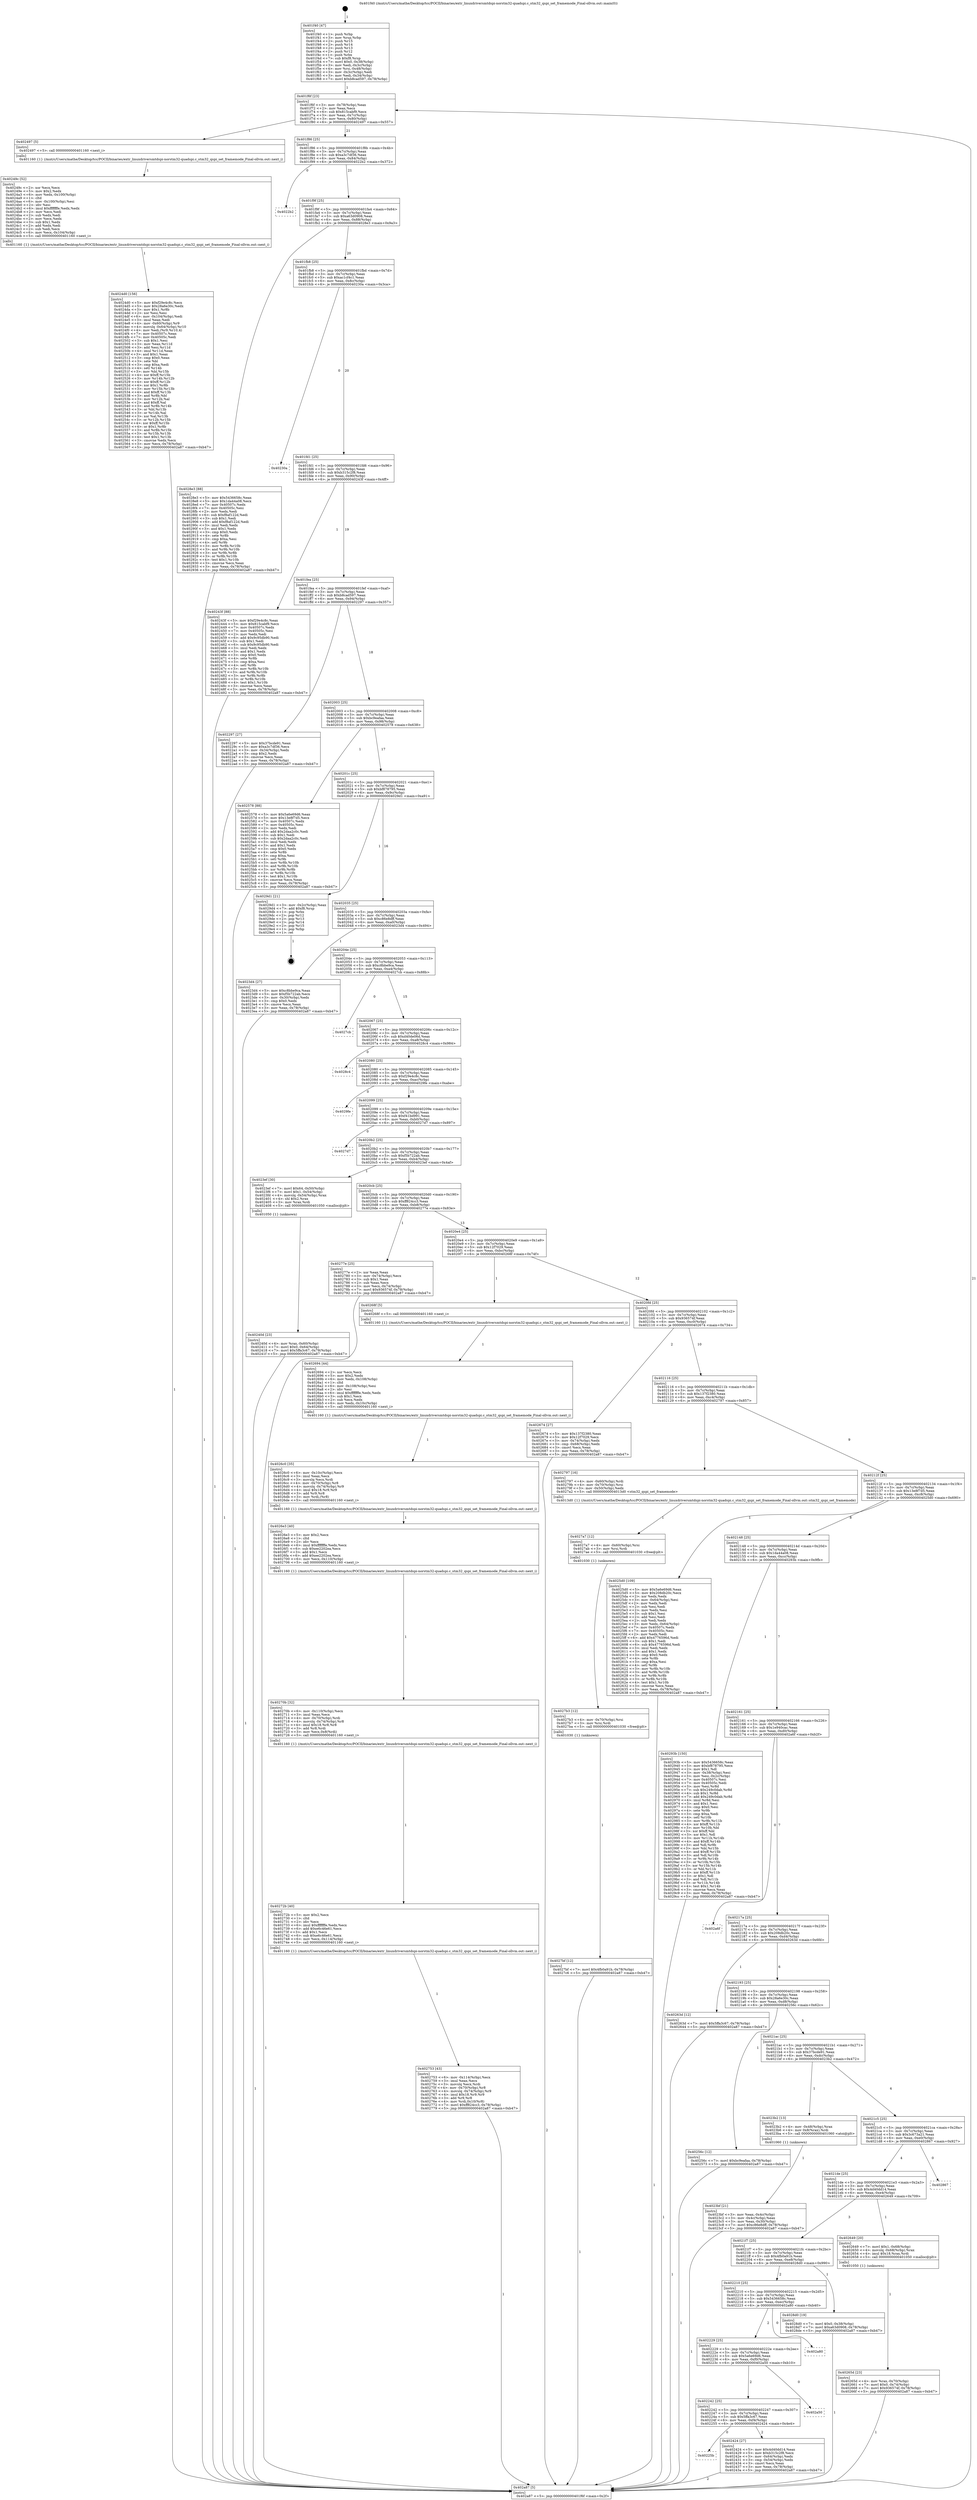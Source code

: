 digraph "0x401f40" {
  label = "0x401f40 (/mnt/c/Users/mathe/Desktop/tcc/POCII/binaries/extr_linuxdriversmtdspi-norstm32-quadspi.c_stm32_qspi_set_framemode_Final-ollvm.out::main(0))"
  labelloc = "t"
  node[shape=record]

  Entry [label="",width=0.3,height=0.3,shape=circle,fillcolor=black,style=filled]
  "0x401f6f" [label="{
     0x401f6f [23]\l
     | [instrs]\l
     &nbsp;&nbsp;0x401f6f \<+3\>: mov -0x78(%rbp),%eax\l
     &nbsp;&nbsp;0x401f72 \<+2\>: mov %eax,%ecx\l
     &nbsp;&nbsp;0x401f74 \<+6\>: sub $0x815cabf9,%ecx\l
     &nbsp;&nbsp;0x401f7a \<+3\>: mov %eax,-0x7c(%rbp)\l
     &nbsp;&nbsp;0x401f7d \<+3\>: mov %ecx,-0x80(%rbp)\l
     &nbsp;&nbsp;0x401f80 \<+6\>: je 0000000000402497 \<main+0x557\>\l
  }"]
  "0x402497" [label="{
     0x402497 [5]\l
     | [instrs]\l
     &nbsp;&nbsp;0x402497 \<+5\>: call 0000000000401160 \<next_i\>\l
     | [calls]\l
     &nbsp;&nbsp;0x401160 \{1\} (/mnt/c/Users/mathe/Desktop/tcc/POCII/binaries/extr_linuxdriversmtdspi-norstm32-quadspi.c_stm32_qspi_set_framemode_Final-ollvm.out::next_i)\l
  }"]
  "0x401f86" [label="{
     0x401f86 [25]\l
     | [instrs]\l
     &nbsp;&nbsp;0x401f86 \<+5\>: jmp 0000000000401f8b \<main+0x4b\>\l
     &nbsp;&nbsp;0x401f8b \<+3\>: mov -0x7c(%rbp),%eax\l
     &nbsp;&nbsp;0x401f8e \<+5\>: sub $0xa3c7df36,%eax\l
     &nbsp;&nbsp;0x401f93 \<+6\>: mov %eax,-0x84(%rbp)\l
     &nbsp;&nbsp;0x401f99 \<+6\>: je 00000000004022b2 \<main+0x372\>\l
  }"]
  Exit [label="",width=0.3,height=0.3,shape=circle,fillcolor=black,style=filled,peripheries=2]
  "0x4022b2" [label="{
     0x4022b2\l
  }", style=dashed]
  "0x401f9f" [label="{
     0x401f9f [25]\l
     | [instrs]\l
     &nbsp;&nbsp;0x401f9f \<+5\>: jmp 0000000000401fa4 \<main+0x64\>\l
     &nbsp;&nbsp;0x401fa4 \<+3\>: mov -0x7c(%rbp),%eax\l
     &nbsp;&nbsp;0x401fa7 \<+5\>: sub $0xa63d0908,%eax\l
     &nbsp;&nbsp;0x401fac \<+6\>: mov %eax,-0x88(%rbp)\l
     &nbsp;&nbsp;0x401fb2 \<+6\>: je 00000000004028e3 \<main+0x9a3\>\l
  }"]
  "0x4027bf" [label="{
     0x4027bf [12]\l
     | [instrs]\l
     &nbsp;&nbsp;0x4027bf \<+7\>: movl $0x4fb0a91b,-0x78(%rbp)\l
     &nbsp;&nbsp;0x4027c6 \<+5\>: jmp 0000000000402a87 \<main+0xb47\>\l
  }"]
  "0x4028e3" [label="{
     0x4028e3 [88]\l
     | [instrs]\l
     &nbsp;&nbsp;0x4028e3 \<+5\>: mov $0x5436658c,%eax\l
     &nbsp;&nbsp;0x4028e8 \<+5\>: mov $0x1da44a08,%ecx\l
     &nbsp;&nbsp;0x4028ed \<+7\>: mov 0x40507c,%edx\l
     &nbsp;&nbsp;0x4028f4 \<+7\>: mov 0x40505c,%esi\l
     &nbsp;&nbsp;0x4028fb \<+2\>: mov %edx,%edi\l
     &nbsp;&nbsp;0x4028fd \<+6\>: sub $0xf8af122d,%edi\l
     &nbsp;&nbsp;0x402903 \<+3\>: sub $0x1,%edi\l
     &nbsp;&nbsp;0x402906 \<+6\>: add $0xf8af122d,%edi\l
     &nbsp;&nbsp;0x40290c \<+3\>: imul %edi,%edx\l
     &nbsp;&nbsp;0x40290f \<+3\>: and $0x1,%edx\l
     &nbsp;&nbsp;0x402912 \<+3\>: cmp $0x0,%edx\l
     &nbsp;&nbsp;0x402915 \<+4\>: sete %r8b\l
     &nbsp;&nbsp;0x402919 \<+3\>: cmp $0xa,%esi\l
     &nbsp;&nbsp;0x40291c \<+4\>: setl %r9b\l
     &nbsp;&nbsp;0x402920 \<+3\>: mov %r8b,%r10b\l
     &nbsp;&nbsp;0x402923 \<+3\>: and %r9b,%r10b\l
     &nbsp;&nbsp;0x402926 \<+3\>: xor %r9b,%r8b\l
     &nbsp;&nbsp;0x402929 \<+3\>: or %r8b,%r10b\l
     &nbsp;&nbsp;0x40292c \<+4\>: test $0x1,%r10b\l
     &nbsp;&nbsp;0x402930 \<+3\>: cmovne %ecx,%eax\l
     &nbsp;&nbsp;0x402933 \<+3\>: mov %eax,-0x78(%rbp)\l
     &nbsp;&nbsp;0x402936 \<+5\>: jmp 0000000000402a87 \<main+0xb47\>\l
  }"]
  "0x401fb8" [label="{
     0x401fb8 [25]\l
     | [instrs]\l
     &nbsp;&nbsp;0x401fb8 \<+5\>: jmp 0000000000401fbd \<main+0x7d\>\l
     &nbsp;&nbsp;0x401fbd \<+3\>: mov -0x7c(%rbp),%eax\l
     &nbsp;&nbsp;0x401fc0 \<+5\>: sub $0xac1cf4c1,%eax\l
     &nbsp;&nbsp;0x401fc5 \<+6\>: mov %eax,-0x8c(%rbp)\l
     &nbsp;&nbsp;0x401fcb \<+6\>: je 000000000040230a \<main+0x3ca\>\l
  }"]
  "0x4027b3" [label="{
     0x4027b3 [12]\l
     | [instrs]\l
     &nbsp;&nbsp;0x4027b3 \<+4\>: mov -0x70(%rbp),%rsi\l
     &nbsp;&nbsp;0x4027b7 \<+3\>: mov %rsi,%rdi\l
     &nbsp;&nbsp;0x4027ba \<+5\>: call 0000000000401030 \<free@plt\>\l
     | [calls]\l
     &nbsp;&nbsp;0x401030 \{1\} (unknown)\l
  }"]
  "0x40230a" [label="{
     0x40230a\l
  }", style=dashed]
  "0x401fd1" [label="{
     0x401fd1 [25]\l
     | [instrs]\l
     &nbsp;&nbsp;0x401fd1 \<+5\>: jmp 0000000000401fd6 \<main+0x96\>\l
     &nbsp;&nbsp;0x401fd6 \<+3\>: mov -0x7c(%rbp),%eax\l
     &nbsp;&nbsp;0x401fd9 \<+5\>: sub $0xb315c2f8,%eax\l
     &nbsp;&nbsp;0x401fde \<+6\>: mov %eax,-0x90(%rbp)\l
     &nbsp;&nbsp;0x401fe4 \<+6\>: je 000000000040243f \<main+0x4ff\>\l
  }"]
  "0x4027a7" [label="{
     0x4027a7 [12]\l
     | [instrs]\l
     &nbsp;&nbsp;0x4027a7 \<+4\>: mov -0x60(%rbp),%rsi\l
     &nbsp;&nbsp;0x4027ab \<+3\>: mov %rsi,%rdi\l
     &nbsp;&nbsp;0x4027ae \<+5\>: call 0000000000401030 \<free@plt\>\l
     | [calls]\l
     &nbsp;&nbsp;0x401030 \{1\} (unknown)\l
  }"]
  "0x40243f" [label="{
     0x40243f [88]\l
     | [instrs]\l
     &nbsp;&nbsp;0x40243f \<+5\>: mov $0xf29e4c8c,%eax\l
     &nbsp;&nbsp;0x402444 \<+5\>: mov $0x815cabf9,%ecx\l
     &nbsp;&nbsp;0x402449 \<+7\>: mov 0x40507c,%edx\l
     &nbsp;&nbsp;0x402450 \<+7\>: mov 0x40505c,%esi\l
     &nbsp;&nbsp;0x402457 \<+2\>: mov %edx,%edi\l
     &nbsp;&nbsp;0x402459 \<+6\>: add $0x9c95db90,%edi\l
     &nbsp;&nbsp;0x40245f \<+3\>: sub $0x1,%edi\l
     &nbsp;&nbsp;0x402462 \<+6\>: sub $0x9c95db90,%edi\l
     &nbsp;&nbsp;0x402468 \<+3\>: imul %edi,%edx\l
     &nbsp;&nbsp;0x40246b \<+3\>: and $0x1,%edx\l
     &nbsp;&nbsp;0x40246e \<+3\>: cmp $0x0,%edx\l
     &nbsp;&nbsp;0x402471 \<+4\>: sete %r8b\l
     &nbsp;&nbsp;0x402475 \<+3\>: cmp $0xa,%esi\l
     &nbsp;&nbsp;0x402478 \<+4\>: setl %r9b\l
     &nbsp;&nbsp;0x40247c \<+3\>: mov %r8b,%r10b\l
     &nbsp;&nbsp;0x40247f \<+3\>: and %r9b,%r10b\l
     &nbsp;&nbsp;0x402482 \<+3\>: xor %r9b,%r8b\l
     &nbsp;&nbsp;0x402485 \<+3\>: or %r8b,%r10b\l
     &nbsp;&nbsp;0x402488 \<+4\>: test $0x1,%r10b\l
     &nbsp;&nbsp;0x40248c \<+3\>: cmovne %ecx,%eax\l
     &nbsp;&nbsp;0x40248f \<+3\>: mov %eax,-0x78(%rbp)\l
     &nbsp;&nbsp;0x402492 \<+5\>: jmp 0000000000402a87 \<main+0xb47\>\l
  }"]
  "0x401fea" [label="{
     0x401fea [25]\l
     | [instrs]\l
     &nbsp;&nbsp;0x401fea \<+5\>: jmp 0000000000401fef \<main+0xaf\>\l
     &nbsp;&nbsp;0x401fef \<+3\>: mov -0x7c(%rbp),%eax\l
     &nbsp;&nbsp;0x401ff2 \<+5\>: sub $0xb8cad597,%eax\l
     &nbsp;&nbsp;0x401ff7 \<+6\>: mov %eax,-0x94(%rbp)\l
     &nbsp;&nbsp;0x401ffd \<+6\>: je 0000000000402297 \<main+0x357\>\l
  }"]
  "0x402753" [label="{
     0x402753 [43]\l
     | [instrs]\l
     &nbsp;&nbsp;0x402753 \<+6\>: mov -0x114(%rbp),%ecx\l
     &nbsp;&nbsp;0x402759 \<+3\>: imul %eax,%ecx\l
     &nbsp;&nbsp;0x40275c \<+3\>: movslq %ecx,%rdi\l
     &nbsp;&nbsp;0x40275f \<+4\>: mov -0x70(%rbp),%r8\l
     &nbsp;&nbsp;0x402763 \<+4\>: movslq -0x74(%rbp),%r9\l
     &nbsp;&nbsp;0x402767 \<+4\>: imul $0x18,%r9,%r9\l
     &nbsp;&nbsp;0x40276b \<+3\>: add %r9,%r8\l
     &nbsp;&nbsp;0x40276e \<+4\>: mov %rdi,0x10(%r8)\l
     &nbsp;&nbsp;0x402772 \<+7\>: movl $0xff824cc3,-0x78(%rbp)\l
     &nbsp;&nbsp;0x402779 \<+5\>: jmp 0000000000402a87 \<main+0xb47\>\l
  }"]
  "0x402297" [label="{
     0x402297 [27]\l
     | [instrs]\l
     &nbsp;&nbsp;0x402297 \<+5\>: mov $0x37bcde91,%eax\l
     &nbsp;&nbsp;0x40229c \<+5\>: mov $0xa3c7df36,%ecx\l
     &nbsp;&nbsp;0x4022a1 \<+3\>: mov -0x34(%rbp),%edx\l
     &nbsp;&nbsp;0x4022a4 \<+3\>: cmp $0x2,%edx\l
     &nbsp;&nbsp;0x4022a7 \<+3\>: cmovne %ecx,%eax\l
     &nbsp;&nbsp;0x4022aa \<+3\>: mov %eax,-0x78(%rbp)\l
     &nbsp;&nbsp;0x4022ad \<+5\>: jmp 0000000000402a87 \<main+0xb47\>\l
  }"]
  "0x402003" [label="{
     0x402003 [25]\l
     | [instrs]\l
     &nbsp;&nbsp;0x402003 \<+5\>: jmp 0000000000402008 \<main+0xc8\>\l
     &nbsp;&nbsp;0x402008 \<+3\>: mov -0x7c(%rbp),%eax\l
     &nbsp;&nbsp;0x40200b \<+5\>: sub $0xbc9eafaa,%eax\l
     &nbsp;&nbsp;0x402010 \<+6\>: mov %eax,-0x98(%rbp)\l
     &nbsp;&nbsp;0x402016 \<+6\>: je 0000000000402578 \<main+0x638\>\l
  }"]
  "0x402a87" [label="{
     0x402a87 [5]\l
     | [instrs]\l
     &nbsp;&nbsp;0x402a87 \<+5\>: jmp 0000000000401f6f \<main+0x2f\>\l
  }"]
  "0x401f40" [label="{
     0x401f40 [47]\l
     | [instrs]\l
     &nbsp;&nbsp;0x401f40 \<+1\>: push %rbp\l
     &nbsp;&nbsp;0x401f41 \<+3\>: mov %rsp,%rbp\l
     &nbsp;&nbsp;0x401f44 \<+2\>: push %r15\l
     &nbsp;&nbsp;0x401f46 \<+2\>: push %r14\l
     &nbsp;&nbsp;0x401f48 \<+2\>: push %r13\l
     &nbsp;&nbsp;0x401f4a \<+2\>: push %r12\l
     &nbsp;&nbsp;0x401f4c \<+1\>: push %rbx\l
     &nbsp;&nbsp;0x401f4d \<+7\>: sub $0xf8,%rsp\l
     &nbsp;&nbsp;0x401f54 \<+7\>: movl $0x0,-0x38(%rbp)\l
     &nbsp;&nbsp;0x401f5b \<+3\>: mov %edi,-0x3c(%rbp)\l
     &nbsp;&nbsp;0x401f5e \<+4\>: mov %rsi,-0x48(%rbp)\l
     &nbsp;&nbsp;0x401f62 \<+3\>: mov -0x3c(%rbp),%edi\l
     &nbsp;&nbsp;0x401f65 \<+3\>: mov %edi,-0x34(%rbp)\l
     &nbsp;&nbsp;0x401f68 \<+7\>: movl $0xb8cad597,-0x78(%rbp)\l
  }"]
  "0x40272b" [label="{
     0x40272b [40]\l
     | [instrs]\l
     &nbsp;&nbsp;0x40272b \<+5\>: mov $0x2,%ecx\l
     &nbsp;&nbsp;0x402730 \<+1\>: cltd\l
     &nbsp;&nbsp;0x402731 \<+2\>: idiv %ecx\l
     &nbsp;&nbsp;0x402733 \<+6\>: imul $0xfffffffe,%edx,%ecx\l
     &nbsp;&nbsp;0x402739 \<+6\>: add $0xe6c46e61,%ecx\l
     &nbsp;&nbsp;0x40273f \<+3\>: add $0x1,%ecx\l
     &nbsp;&nbsp;0x402742 \<+6\>: sub $0xe6c46e61,%ecx\l
     &nbsp;&nbsp;0x402748 \<+6\>: mov %ecx,-0x114(%rbp)\l
     &nbsp;&nbsp;0x40274e \<+5\>: call 0000000000401160 \<next_i\>\l
     | [calls]\l
     &nbsp;&nbsp;0x401160 \{1\} (/mnt/c/Users/mathe/Desktop/tcc/POCII/binaries/extr_linuxdriversmtdspi-norstm32-quadspi.c_stm32_qspi_set_framemode_Final-ollvm.out::next_i)\l
  }"]
  "0x402578" [label="{
     0x402578 [88]\l
     | [instrs]\l
     &nbsp;&nbsp;0x402578 \<+5\>: mov $0x5a6e69d6,%eax\l
     &nbsp;&nbsp;0x40257d \<+5\>: mov $0x13e8f7d5,%ecx\l
     &nbsp;&nbsp;0x402582 \<+7\>: mov 0x40507c,%edx\l
     &nbsp;&nbsp;0x402589 \<+7\>: mov 0x40505c,%esi\l
     &nbsp;&nbsp;0x402590 \<+2\>: mov %edx,%edi\l
     &nbsp;&nbsp;0x402592 \<+6\>: add $0x2daa2c0c,%edi\l
     &nbsp;&nbsp;0x402598 \<+3\>: sub $0x1,%edi\l
     &nbsp;&nbsp;0x40259b \<+6\>: sub $0x2daa2c0c,%edi\l
     &nbsp;&nbsp;0x4025a1 \<+3\>: imul %edi,%edx\l
     &nbsp;&nbsp;0x4025a4 \<+3\>: and $0x1,%edx\l
     &nbsp;&nbsp;0x4025a7 \<+3\>: cmp $0x0,%edx\l
     &nbsp;&nbsp;0x4025aa \<+4\>: sete %r8b\l
     &nbsp;&nbsp;0x4025ae \<+3\>: cmp $0xa,%esi\l
     &nbsp;&nbsp;0x4025b1 \<+4\>: setl %r9b\l
     &nbsp;&nbsp;0x4025b5 \<+3\>: mov %r8b,%r10b\l
     &nbsp;&nbsp;0x4025b8 \<+3\>: and %r9b,%r10b\l
     &nbsp;&nbsp;0x4025bb \<+3\>: xor %r9b,%r8b\l
     &nbsp;&nbsp;0x4025be \<+3\>: or %r8b,%r10b\l
     &nbsp;&nbsp;0x4025c1 \<+4\>: test $0x1,%r10b\l
     &nbsp;&nbsp;0x4025c5 \<+3\>: cmovne %ecx,%eax\l
     &nbsp;&nbsp;0x4025c8 \<+3\>: mov %eax,-0x78(%rbp)\l
     &nbsp;&nbsp;0x4025cb \<+5\>: jmp 0000000000402a87 \<main+0xb47\>\l
  }"]
  "0x40201c" [label="{
     0x40201c [25]\l
     | [instrs]\l
     &nbsp;&nbsp;0x40201c \<+5\>: jmp 0000000000402021 \<main+0xe1\>\l
     &nbsp;&nbsp;0x402021 \<+3\>: mov -0x7c(%rbp),%eax\l
     &nbsp;&nbsp;0x402024 \<+5\>: sub $0xbf878795,%eax\l
     &nbsp;&nbsp;0x402029 \<+6\>: mov %eax,-0x9c(%rbp)\l
     &nbsp;&nbsp;0x40202f \<+6\>: je 00000000004029d1 \<main+0xa91\>\l
  }"]
  "0x40270b" [label="{
     0x40270b [32]\l
     | [instrs]\l
     &nbsp;&nbsp;0x40270b \<+6\>: mov -0x110(%rbp),%ecx\l
     &nbsp;&nbsp;0x402711 \<+3\>: imul %eax,%ecx\l
     &nbsp;&nbsp;0x402714 \<+4\>: mov -0x70(%rbp),%rdi\l
     &nbsp;&nbsp;0x402718 \<+4\>: movslq -0x74(%rbp),%r8\l
     &nbsp;&nbsp;0x40271c \<+4\>: imul $0x18,%r8,%r8\l
     &nbsp;&nbsp;0x402720 \<+3\>: add %r8,%rdi\l
     &nbsp;&nbsp;0x402723 \<+3\>: mov %ecx,0x8(%rdi)\l
     &nbsp;&nbsp;0x402726 \<+5\>: call 0000000000401160 \<next_i\>\l
     | [calls]\l
     &nbsp;&nbsp;0x401160 \{1\} (/mnt/c/Users/mathe/Desktop/tcc/POCII/binaries/extr_linuxdriversmtdspi-norstm32-quadspi.c_stm32_qspi_set_framemode_Final-ollvm.out::next_i)\l
  }"]
  "0x4029d1" [label="{
     0x4029d1 [21]\l
     | [instrs]\l
     &nbsp;&nbsp;0x4029d1 \<+3\>: mov -0x2c(%rbp),%eax\l
     &nbsp;&nbsp;0x4029d4 \<+7\>: add $0xf8,%rsp\l
     &nbsp;&nbsp;0x4029db \<+1\>: pop %rbx\l
     &nbsp;&nbsp;0x4029dc \<+2\>: pop %r12\l
     &nbsp;&nbsp;0x4029de \<+2\>: pop %r13\l
     &nbsp;&nbsp;0x4029e0 \<+2\>: pop %r14\l
     &nbsp;&nbsp;0x4029e2 \<+2\>: pop %r15\l
     &nbsp;&nbsp;0x4029e4 \<+1\>: pop %rbp\l
     &nbsp;&nbsp;0x4029e5 \<+1\>: ret\l
  }"]
  "0x402035" [label="{
     0x402035 [25]\l
     | [instrs]\l
     &nbsp;&nbsp;0x402035 \<+5\>: jmp 000000000040203a \<main+0xfa\>\l
     &nbsp;&nbsp;0x40203a \<+3\>: mov -0x7c(%rbp),%eax\l
     &nbsp;&nbsp;0x40203d \<+5\>: sub $0xc86e8dff,%eax\l
     &nbsp;&nbsp;0x402042 \<+6\>: mov %eax,-0xa0(%rbp)\l
     &nbsp;&nbsp;0x402048 \<+6\>: je 00000000004023d4 \<main+0x494\>\l
  }"]
  "0x4026e3" [label="{
     0x4026e3 [40]\l
     | [instrs]\l
     &nbsp;&nbsp;0x4026e3 \<+5\>: mov $0x2,%ecx\l
     &nbsp;&nbsp;0x4026e8 \<+1\>: cltd\l
     &nbsp;&nbsp;0x4026e9 \<+2\>: idiv %ecx\l
     &nbsp;&nbsp;0x4026eb \<+6\>: imul $0xfffffffe,%edx,%ecx\l
     &nbsp;&nbsp;0x4026f1 \<+6\>: sub $0xee2202ea,%ecx\l
     &nbsp;&nbsp;0x4026f7 \<+3\>: add $0x1,%ecx\l
     &nbsp;&nbsp;0x4026fa \<+6\>: add $0xee2202ea,%ecx\l
     &nbsp;&nbsp;0x402700 \<+6\>: mov %ecx,-0x110(%rbp)\l
     &nbsp;&nbsp;0x402706 \<+5\>: call 0000000000401160 \<next_i\>\l
     | [calls]\l
     &nbsp;&nbsp;0x401160 \{1\} (/mnt/c/Users/mathe/Desktop/tcc/POCII/binaries/extr_linuxdriversmtdspi-norstm32-quadspi.c_stm32_qspi_set_framemode_Final-ollvm.out::next_i)\l
  }"]
  "0x4023d4" [label="{
     0x4023d4 [27]\l
     | [instrs]\l
     &nbsp;&nbsp;0x4023d4 \<+5\>: mov $0xc8bbe9ca,%eax\l
     &nbsp;&nbsp;0x4023d9 \<+5\>: mov $0xf5b722ab,%ecx\l
     &nbsp;&nbsp;0x4023de \<+3\>: mov -0x30(%rbp),%edx\l
     &nbsp;&nbsp;0x4023e1 \<+3\>: cmp $0x0,%edx\l
     &nbsp;&nbsp;0x4023e4 \<+3\>: cmove %ecx,%eax\l
     &nbsp;&nbsp;0x4023e7 \<+3\>: mov %eax,-0x78(%rbp)\l
     &nbsp;&nbsp;0x4023ea \<+5\>: jmp 0000000000402a87 \<main+0xb47\>\l
  }"]
  "0x40204e" [label="{
     0x40204e [25]\l
     | [instrs]\l
     &nbsp;&nbsp;0x40204e \<+5\>: jmp 0000000000402053 \<main+0x113\>\l
     &nbsp;&nbsp;0x402053 \<+3\>: mov -0x7c(%rbp),%eax\l
     &nbsp;&nbsp;0x402056 \<+5\>: sub $0xc8bbe9ca,%eax\l
     &nbsp;&nbsp;0x40205b \<+6\>: mov %eax,-0xa4(%rbp)\l
     &nbsp;&nbsp;0x402061 \<+6\>: je 00000000004027cb \<main+0x88b\>\l
  }"]
  "0x4026c0" [label="{
     0x4026c0 [35]\l
     | [instrs]\l
     &nbsp;&nbsp;0x4026c0 \<+6\>: mov -0x10c(%rbp),%ecx\l
     &nbsp;&nbsp;0x4026c6 \<+3\>: imul %eax,%ecx\l
     &nbsp;&nbsp;0x4026c9 \<+3\>: movslq %ecx,%rdi\l
     &nbsp;&nbsp;0x4026cc \<+4\>: mov -0x70(%rbp),%r8\l
     &nbsp;&nbsp;0x4026d0 \<+4\>: movslq -0x74(%rbp),%r9\l
     &nbsp;&nbsp;0x4026d4 \<+4\>: imul $0x18,%r9,%r9\l
     &nbsp;&nbsp;0x4026d8 \<+3\>: add %r9,%r8\l
     &nbsp;&nbsp;0x4026db \<+3\>: mov %rdi,(%r8)\l
     &nbsp;&nbsp;0x4026de \<+5\>: call 0000000000401160 \<next_i\>\l
     | [calls]\l
     &nbsp;&nbsp;0x401160 \{1\} (/mnt/c/Users/mathe/Desktop/tcc/POCII/binaries/extr_linuxdriversmtdspi-norstm32-quadspi.c_stm32_qspi_set_framemode_Final-ollvm.out::next_i)\l
  }"]
  "0x4027cb" [label="{
     0x4027cb\l
  }", style=dashed]
  "0x402067" [label="{
     0x402067 [25]\l
     | [instrs]\l
     &nbsp;&nbsp;0x402067 \<+5\>: jmp 000000000040206c \<main+0x12c\>\l
     &nbsp;&nbsp;0x40206c \<+3\>: mov -0x7c(%rbp),%eax\l
     &nbsp;&nbsp;0x40206f \<+5\>: sub $0xd40de06d,%eax\l
     &nbsp;&nbsp;0x402074 \<+6\>: mov %eax,-0xa8(%rbp)\l
     &nbsp;&nbsp;0x40207a \<+6\>: je 00000000004028c4 \<main+0x984\>\l
  }"]
  "0x402694" [label="{
     0x402694 [44]\l
     | [instrs]\l
     &nbsp;&nbsp;0x402694 \<+2\>: xor %ecx,%ecx\l
     &nbsp;&nbsp;0x402696 \<+5\>: mov $0x2,%edx\l
     &nbsp;&nbsp;0x40269b \<+6\>: mov %edx,-0x108(%rbp)\l
     &nbsp;&nbsp;0x4026a1 \<+1\>: cltd\l
     &nbsp;&nbsp;0x4026a2 \<+6\>: mov -0x108(%rbp),%esi\l
     &nbsp;&nbsp;0x4026a8 \<+2\>: idiv %esi\l
     &nbsp;&nbsp;0x4026aa \<+6\>: imul $0xfffffffe,%edx,%edx\l
     &nbsp;&nbsp;0x4026b0 \<+3\>: sub $0x1,%ecx\l
     &nbsp;&nbsp;0x4026b3 \<+2\>: sub %ecx,%edx\l
     &nbsp;&nbsp;0x4026b5 \<+6\>: mov %edx,-0x10c(%rbp)\l
     &nbsp;&nbsp;0x4026bb \<+5\>: call 0000000000401160 \<next_i\>\l
     | [calls]\l
     &nbsp;&nbsp;0x401160 \{1\} (/mnt/c/Users/mathe/Desktop/tcc/POCII/binaries/extr_linuxdriversmtdspi-norstm32-quadspi.c_stm32_qspi_set_framemode_Final-ollvm.out::next_i)\l
  }"]
  "0x4028c4" [label="{
     0x4028c4\l
  }", style=dashed]
  "0x402080" [label="{
     0x402080 [25]\l
     | [instrs]\l
     &nbsp;&nbsp;0x402080 \<+5\>: jmp 0000000000402085 \<main+0x145\>\l
     &nbsp;&nbsp;0x402085 \<+3\>: mov -0x7c(%rbp),%eax\l
     &nbsp;&nbsp;0x402088 \<+5\>: sub $0xf29e4c8c,%eax\l
     &nbsp;&nbsp;0x40208d \<+6\>: mov %eax,-0xac(%rbp)\l
     &nbsp;&nbsp;0x402093 \<+6\>: je 00000000004029fe \<main+0xabe\>\l
  }"]
  "0x40265d" [label="{
     0x40265d [23]\l
     | [instrs]\l
     &nbsp;&nbsp;0x40265d \<+4\>: mov %rax,-0x70(%rbp)\l
     &nbsp;&nbsp;0x402661 \<+7\>: movl $0x0,-0x74(%rbp)\l
     &nbsp;&nbsp;0x402668 \<+7\>: movl $0x936574f,-0x78(%rbp)\l
     &nbsp;&nbsp;0x40266f \<+5\>: jmp 0000000000402a87 \<main+0xb47\>\l
  }"]
  "0x4029fe" [label="{
     0x4029fe\l
  }", style=dashed]
  "0x402099" [label="{
     0x402099 [25]\l
     | [instrs]\l
     &nbsp;&nbsp;0x402099 \<+5\>: jmp 000000000040209e \<main+0x15e\>\l
     &nbsp;&nbsp;0x40209e \<+3\>: mov -0x7c(%rbp),%eax\l
     &nbsp;&nbsp;0x4020a1 \<+5\>: sub $0xf41bd991,%eax\l
     &nbsp;&nbsp;0x4020a6 \<+6\>: mov %eax,-0xb0(%rbp)\l
     &nbsp;&nbsp;0x4020ac \<+6\>: je 00000000004027d7 \<main+0x897\>\l
  }"]
  "0x4024d0" [label="{
     0x4024d0 [156]\l
     | [instrs]\l
     &nbsp;&nbsp;0x4024d0 \<+5\>: mov $0xf29e4c8c,%ecx\l
     &nbsp;&nbsp;0x4024d5 \<+5\>: mov $0x28a6e30c,%edx\l
     &nbsp;&nbsp;0x4024da \<+3\>: mov $0x1,%r8b\l
     &nbsp;&nbsp;0x4024dd \<+2\>: xor %esi,%esi\l
     &nbsp;&nbsp;0x4024df \<+6\>: mov -0x104(%rbp),%edi\l
     &nbsp;&nbsp;0x4024e5 \<+3\>: imul %eax,%edi\l
     &nbsp;&nbsp;0x4024e8 \<+4\>: mov -0x60(%rbp),%r9\l
     &nbsp;&nbsp;0x4024ec \<+4\>: movslq -0x64(%rbp),%r10\l
     &nbsp;&nbsp;0x4024f0 \<+4\>: mov %edi,(%r9,%r10,4)\l
     &nbsp;&nbsp;0x4024f4 \<+7\>: mov 0x40507c,%eax\l
     &nbsp;&nbsp;0x4024fb \<+7\>: mov 0x40505c,%edi\l
     &nbsp;&nbsp;0x402502 \<+3\>: sub $0x1,%esi\l
     &nbsp;&nbsp;0x402505 \<+3\>: mov %eax,%r11d\l
     &nbsp;&nbsp;0x402508 \<+3\>: add %esi,%r11d\l
     &nbsp;&nbsp;0x40250b \<+4\>: imul %r11d,%eax\l
     &nbsp;&nbsp;0x40250f \<+3\>: and $0x1,%eax\l
     &nbsp;&nbsp;0x402512 \<+3\>: cmp $0x0,%eax\l
     &nbsp;&nbsp;0x402515 \<+3\>: sete %bl\l
     &nbsp;&nbsp;0x402518 \<+3\>: cmp $0xa,%edi\l
     &nbsp;&nbsp;0x40251b \<+4\>: setl %r14b\l
     &nbsp;&nbsp;0x40251f \<+3\>: mov %bl,%r15b\l
     &nbsp;&nbsp;0x402522 \<+4\>: xor $0xff,%r15b\l
     &nbsp;&nbsp;0x402526 \<+3\>: mov %r14b,%r12b\l
     &nbsp;&nbsp;0x402529 \<+4\>: xor $0xff,%r12b\l
     &nbsp;&nbsp;0x40252d \<+4\>: xor $0x1,%r8b\l
     &nbsp;&nbsp;0x402531 \<+3\>: mov %r15b,%r13b\l
     &nbsp;&nbsp;0x402534 \<+4\>: and $0xff,%r13b\l
     &nbsp;&nbsp;0x402538 \<+3\>: and %r8b,%bl\l
     &nbsp;&nbsp;0x40253b \<+3\>: mov %r12b,%al\l
     &nbsp;&nbsp;0x40253e \<+2\>: and $0xff,%al\l
     &nbsp;&nbsp;0x402540 \<+3\>: and %r8b,%r14b\l
     &nbsp;&nbsp;0x402543 \<+3\>: or %bl,%r13b\l
     &nbsp;&nbsp;0x402546 \<+3\>: or %r14b,%al\l
     &nbsp;&nbsp;0x402549 \<+3\>: xor %al,%r13b\l
     &nbsp;&nbsp;0x40254c \<+3\>: or %r12b,%r15b\l
     &nbsp;&nbsp;0x40254f \<+4\>: xor $0xff,%r15b\l
     &nbsp;&nbsp;0x402553 \<+4\>: or $0x1,%r8b\l
     &nbsp;&nbsp;0x402557 \<+3\>: and %r8b,%r15b\l
     &nbsp;&nbsp;0x40255a \<+3\>: or %r15b,%r13b\l
     &nbsp;&nbsp;0x40255d \<+4\>: test $0x1,%r13b\l
     &nbsp;&nbsp;0x402561 \<+3\>: cmovne %edx,%ecx\l
     &nbsp;&nbsp;0x402564 \<+3\>: mov %ecx,-0x78(%rbp)\l
     &nbsp;&nbsp;0x402567 \<+5\>: jmp 0000000000402a87 \<main+0xb47\>\l
  }"]
  "0x4027d7" [label="{
     0x4027d7\l
  }", style=dashed]
  "0x4020b2" [label="{
     0x4020b2 [25]\l
     | [instrs]\l
     &nbsp;&nbsp;0x4020b2 \<+5\>: jmp 00000000004020b7 \<main+0x177\>\l
     &nbsp;&nbsp;0x4020b7 \<+3\>: mov -0x7c(%rbp),%eax\l
     &nbsp;&nbsp;0x4020ba \<+5\>: sub $0xf5b722ab,%eax\l
     &nbsp;&nbsp;0x4020bf \<+6\>: mov %eax,-0xb4(%rbp)\l
     &nbsp;&nbsp;0x4020c5 \<+6\>: je 00000000004023ef \<main+0x4af\>\l
  }"]
  "0x40249c" [label="{
     0x40249c [52]\l
     | [instrs]\l
     &nbsp;&nbsp;0x40249c \<+2\>: xor %ecx,%ecx\l
     &nbsp;&nbsp;0x40249e \<+5\>: mov $0x2,%edx\l
     &nbsp;&nbsp;0x4024a3 \<+6\>: mov %edx,-0x100(%rbp)\l
     &nbsp;&nbsp;0x4024a9 \<+1\>: cltd\l
     &nbsp;&nbsp;0x4024aa \<+6\>: mov -0x100(%rbp),%esi\l
     &nbsp;&nbsp;0x4024b0 \<+2\>: idiv %esi\l
     &nbsp;&nbsp;0x4024b2 \<+6\>: imul $0xfffffffe,%edx,%edx\l
     &nbsp;&nbsp;0x4024b8 \<+2\>: mov %ecx,%edi\l
     &nbsp;&nbsp;0x4024ba \<+2\>: sub %edx,%edi\l
     &nbsp;&nbsp;0x4024bc \<+2\>: mov %ecx,%edx\l
     &nbsp;&nbsp;0x4024be \<+3\>: sub $0x1,%edx\l
     &nbsp;&nbsp;0x4024c1 \<+2\>: add %edx,%edi\l
     &nbsp;&nbsp;0x4024c3 \<+2\>: sub %edi,%ecx\l
     &nbsp;&nbsp;0x4024c5 \<+6\>: mov %ecx,-0x104(%rbp)\l
     &nbsp;&nbsp;0x4024cb \<+5\>: call 0000000000401160 \<next_i\>\l
     | [calls]\l
     &nbsp;&nbsp;0x401160 \{1\} (/mnt/c/Users/mathe/Desktop/tcc/POCII/binaries/extr_linuxdriversmtdspi-norstm32-quadspi.c_stm32_qspi_set_framemode_Final-ollvm.out::next_i)\l
  }"]
  "0x4023ef" [label="{
     0x4023ef [30]\l
     | [instrs]\l
     &nbsp;&nbsp;0x4023ef \<+7\>: movl $0x64,-0x50(%rbp)\l
     &nbsp;&nbsp;0x4023f6 \<+7\>: movl $0x1,-0x54(%rbp)\l
     &nbsp;&nbsp;0x4023fd \<+4\>: movslq -0x54(%rbp),%rax\l
     &nbsp;&nbsp;0x402401 \<+4\>: shl $0x2,%rax\l
     &nbsp;&nbsp;0x402405 \<+3\>: mov %rax,%rdi\l
     &nbsp;&nbsp;0x402408 \<+5\>: call 0000000000401050 \<malloc@plt\>\l
     | [calls]\l
     &nbsp;&nbsp;0x401050 \{1\} (unknown)\l
  }"]
  "0x4020cb" [label="{
     0x4020cb [25]\l
     | [instrs]\l
     &nbsp;&nbsp;0x4020cb \<+5\>: jmp 00000000004020d0 \<main+0x190\>\l
     &nbsp;&nbsp;0x4020d0 \<+3\>: mov -0x7c(%rbp),%eax\l
     &nbsp;&nbsp;0x4020d3 \<+5\>: sub $0xff824cc3,%eax\l
     &nbsp;&nbsp;0x4020d8 \<+6\>: mov %eax,-0xb8(%rbp)\l
     &nbsp;&nbsp;0x4020de \<+6\>: je 000000000040277e \<main+0x83e\>\l
  }"]
  "0x40225b" [label="{
     0x40225b\l
  }", style=dashed]
  "0x40277e" [label="{
     0x40277e [25]\l
     | [instrs]\l
     &nbsp;&nbsp;0x40277e \<+2\>: xor %eax,%eax\l
     &nbsp;&nbsp;0x402780 \<+3\>: mov -0x74(%rbp),%ecx\l
     &nbsp;&nbsp;0x402783 \<+3\>: sub $0x1,%eax\l
     &nbsp;&nbsp;0x402786 \<+2\>: sub %eax,%ecx\l
     &nbsp;&nbsp;0x402788 \<+3\>: mov %ecx,-0x74(%rbp)\l
     &nbsp;&nbsp;0x40278b \<+7\>: movl $0x936574f,-0x78(%rbp)\l
     &nbsp;&nbsp;0x402792 \<+5\>: jmp 0000000000402a87 \<main+0xb47\>\l
  }"]
  "0x4020e4" [label="{
     0x4020e4 [25]\l
     | [instrs]\l
     &nbsp;&nbsp;0x4020e4 \<+5\>: jmp 00000000004020e9 \<main+0x1a9\>\l
     &nbsp;&nbsp;0x4020e9 \<+3\>: mov -0x7c(%rbp),%eax\l
     &nbsp;&nbsp;0x4020ec \<+5\>: sub $0x12f7029,%eax\l
     &nbsp;&nbsp;0x4020f1 \<+6\>: mov %eax,-0xbc(%rbp)\l
     &nbsp;&nbsp;0x4020f7 \<+6\>: je 000000000040268f \<main+0x74f\>\l
  }"]
  "0x402424" [label="{
     0x402424 [27]\l
     | [instrs]\l
     &nbsp;&nbsp;0x402424 \<+5\>: mov $0x4d40dd14,%eax\l
     &nbsp;&nbsp;0x402429 \<+5\>: mov $0xb315c2f8,%ecx\l
     &nbsp;&nbsp;0x40242e \<+3\>: mov -0x64(%rbp),%edx\l
     &nbsp;&nbsp;0x402431 \<+3\>: cmp -0x54(%rbp),%edx\l
     &nbsp;&nbsp;0x402434 \<+3\>: cmovl %ecx,%eax\l
     &nbsp;&nbsp;0x402437 \<+3\>: mov %eax,-0x78(%rbp)\l
     &nbsp;&nbsp;0x40243a \<+5\>: jmp 0000000000402a87 \<main+0xb47\>\l
  }"]
  "0x40268f" [label="{
     0x40268f [5]\l
     | [instrs]\l
     &nbsp;&nbsp;0x40268f \<+5\>: call 0000000000401160 \<next_i\>\l
     | [calls]\l
     &nbsp;&nbsp;0x401160 \{1\} (/mnt/c/Users/mathe/Desktop/tcc/POCII/binaries/extr_linuxdriversmtdspi-norstm32-quadspi.c_stm32_qspi_set_framemode_Final-ollvm.out::next_i)\l
  }"]
  "0x4020fd" [label="{
     0x4020fd [25]\l
     | [instrs]\l
     &nbsp;&nbsp;0x4020fd \<+5\>: jmp 0000000000402102 \<main+0x1c2\>\l
     &nbsp;&nbsp;0x402102 \<+3\>: mov -0x7c(%rbp),%eax\l
     &nbsp;&nbsp;0x402105 \<+5\>: sub $0x936574f,%eax\l
     &nbsp;&nbsp;0x40210a \<+6\>: mov %eax,-0xc0(%rbp)\l
     &nbsp;&nbsp;0x402110 \<+6\>: je 0000000000402674 \<main+0x734\>\l
  }"]
  "0x402242" [label="{
     0x402242 [25]\l
     | [instrs]\l
     &nbsp;&nbsp;0x402242 \<+5\>: jmp 0000000000402247 \<main+0x307\>\l
     &nbsp;&nbsp;0x402247 \<+3\>: mov -0x7c(%rbp),%eax\l
     &nbsp;&nbsp;0x40224a \<+5\>: sub $0x5ffa3c67,%eax\l
     &nbsp;&nbsp;0x40224f \<+6\>: mov %eax,-0xf4(%rbp)\l
     &nbsp;&nbsp;0x402255 \<+6\>: je 0000000000402424 \<main+0x4e4\>\l
  }"]
  "0x402674" [label="{
     0x402674 [27]\l
     | [instrs]\l
     &nbsp;&nbsp;0x402674 \<+5\>: mov $0x137f2380,%eax\l
     &nbsp;&nbsp;0x402679 \<+5\>: mov $0x12f7029,%ecx\l
     &nbsp;&nbsp;0x40267e \<+3\>: mov -0x74(%rbp),%edx\l
     &nbsp;&nbsp;0x402681 \<+3\>: cmp -0x68(%rbp),%edx\l
     &nbsp;&nbsp;0x402684 \<+3\>: cmovl %ecx,%eax\l
     &nbsp;&nbsp;0x402687 \<+3\>: mov %eax,-0x78(%rbp)\l
     &nbsp;&nbsp;0x40268a \<+5\>: jmp 0000000000402a87 \<main+0xb47\>\l
  }"]
  "0x402116" [label="{
     0x402116 [25]\l
     | [instrs]\l
     &nbsp;&nbsp;0x402116 \<+5\>: jmp 000000000040211b \<main+0x1db\>\l
     &nbsp;&nbsp;0x40211b \<+3\>: mov -0x7c(%rbp),%eax\l
     &nbsp;&nbsp;0x40211e \<+5\>: sub $0x137f2380,%eax\l
     &nbsp;&nbsp;0x402123 \<+6\>: mov %eax,-0xc4(%rbp)\l
     &nbsp;&nbsp;0x402129 \<+6\>: je 0000000000402797 \<main+0x857\>\l
  }"]
  "0x402a50" [label="{
     0x402a50\l
  }", style=dashed]
  "0x402797" [label="{
     0x402797 [16]\l
     | [instrs]\l
     &nbsp;&nbsp;0x402797 \<+4\>: mov -0x60(%rbp),%rdi\l
     &nbsp;&nbsp;0x40279b \<+4\>: mov -0x70(%rbp),%rsi\l
     &nbsp;&nbsp;0x40279f \<+3\>: mov -0x50(%rbp),%edx\l
     &nbsp;&nbsp;0x4027a2 \<+5\>: call 00000000004013d0 \<stm32_qspi_set_framemode\>\l
     | [calls]\l
     &nbsp;&nbsp;0x4013d0 \{1\} (/mnt/c/Users/mathe/Desktop/tcc/POCII/binaries/extr_linuxdriversmtdspi-norstm32-quadspi.c_stm32_qspi_set_framemode_Final-ollvm.out::stm32_qspi_set_framemode)\l
  }"]
  "0x40212f" [label="{
     0x40212f [25]\l
     | [instrs]\l
     &nbsp;&nbsp;0x40212f \<+5\>: jmp 0000000000402134 \<main+0x1f4\>\l
     &nbsp;&nbsp;0x402134 \<+3\>: mov -0x7c(%rbp),%eax\l
     &nbsp;&nbsp;0x402137 \<+5\>: sub $0x13e8f7d5,%eax\l
     &nbsp;&nbsp;0x40213c \<+6\>: mov %eax,-0xc8(%rbp)\l
     &nbsp;&nbsp;0x402142 \<+6\>: je 00000000004025d0 \<main+0x690\>\l
  }"]
  "0x402229" [label="{
     0x402229 [25]\l
     | [instrs]\l
     &nbsp;&nbsp;0x402229 \<+5\>: jmp 000000000040222e \<main+0x2ee\>\l
     &nbsp;&nbsp;0x40222e \<+3\>: mov -0x7c(%rbp),%eax\l
     &nbsp;&nbsp;0x402231 \<+5\>: sub $0x5a6e69d6,%eax\l
     &nbsp;&nbsp;0x402236 \<+6\>: mov %eax,-0xf0(%rbp)\l
     &nbsp;&nbsp;0x40223c \<+6\>: je 0000000000402a50 \<main+0xb10\>\l
  }"]
  "0x4025d0" [label="{
     0x4025d0 [109]\l
     | [instrs]\l
     &nbsp;&nbsp;0x4025d0 \<+5\>: mov $0x5a6e69d6,%eax\l
     &nbsp;&nbsp;0x4025d5 \<+5\>: mov $0x208db20c,%ecx\l
     &nbsp;&nbsp;0x4025da \<+2\>: xor %edx,%edx\l
     &nbsp;&nbsp;0x4025dc \<+3\>: mov -0x64(%rbp),%esi\l
     &nbsp;&nbsp;0x4025df \<+2\>: mov %edx,%edi\l
     &nbsp;&nbsp;0x4025e1 \<+2\>: sub %esi,%edi\l
     &nbsp;&nbsp;0x4025e3 \<+2\>: mov %edx,%esi\l
     &nbsp;&nbsp;0x4025e5 \<+3\>: sub $0x1,%esi\l
     &nbsp;&nbsp;0x4025e8 \<+2\>: add %esi,%edi\l
     &nbsp;&nbsp;0x4025ea \<+2\>: sub %edi,%edx\l
     &nbsp;&nbsp;0x4025ec \<+3\>: mov %edx,-0x64(%rbp)\l
     &nbsp;&nbsp;0x4025ef \<+7\>: mov 0x40507c,%edx\l
     &nbsp;&nbsp;0x4025f6 \<+7\>: mov 0x40505c,%esi\l
     &nbsp;&nbsp;0x4025fd \<+2\>: mov %edx,%edi\l
     &nbsp;&nbsp;0x4025ff \<+6\>: add $0x4776596d,%edi\l
     &nbsp;&nbsp;0x402605 \<+3\>: sub $0x1,%edi\l
     &nbsp;&nbsp;0x402608 \<+6\>: sub $0x4776596d,%edi\l
     &nbsp;&nbsp;0x40260e \<+3\>: imul %edi,%edx\l
     &nbsp;&nbsp;0x402611 \<+3\>: and $0x1,%edx\l
     &nbsp;&nbsp;0x402614 \<+3\>: cmp $0x0,%edx\l
     &nbsp;&nbsp;0x402617 \<+4\>: sete %r8b\l
     &nbsp;&nbsp;0x40261b \<+3\>: cmp $0xa,%esi\l
     &nbsp;&nbsp;0x40261e \<+4\>: setl %r9b\l
     &nbsp;&nbsp;0x402622 \<+3\>: mov %r8b,%r10b\l
     &nbsp;&nbsp;0x402625 \<+3\>: and %r9b,%r10b\l
     &nbsp;&nbsp;0x402628 \<+3\>: xor %r9b,%r8b\l
     &nbsp;&nbsp;0x40262b \<+3\>: or %r8b,%r10b\l
     &nbsp;&nbsp;0x40262e \<+4\>: test $0x1,%r10b\l
     &nbsp;&nbsp;0x402632 \<+3\>: cmovne %ecx,%eax\l
     &nbsp;&nbsp;0x402635 \<+3\>: mov %eax,-0x78(%rbp)\l
     &nbsp;&nbsp;0x402638 \<+5\>: jmp 0000000000402a87 \<main+0xb47\>\l
  }"]
  "0x402148" [label="{
     0x402148 [25]\l
     | [instrs]\l
     &nbsp;&nbsp;0x402148 \<+5\>: jmp 000000000040214d \<main+0x20d\>\l
     &nbsp;&nbsp;0x40214d \<+3\>: mov -0x7c(%rbp),%eax\l
     &nbsp;&nbsp;0x402150 \<+5\>: sub $0x1da44a08,%eax\l
     &nbsp;&nbsp;0x402155 \<+6\>: mov %eax,-0xcc(%rbp)\l
     &nbsp;&nbsp;0x40215b \<+6\>: je 000000000040293b \<main+0x9fb\>\l
  }"]
  "0x402a80" [label="{
     0x402a80\l
  }", style=dashed]
  "0x40293b" [label="{
     0x40293b [150]\l
     | [instrs]\l
     &nbsp;&nbsp;0x40293b \<+5\>: mov $0x5436658c,%eax\l
     &nbsp;&nbsp;0x402940 \<+5\>: mov $0xbf878795,%ecx\l
     &nbsp;&nbsp;0x402945 \<+2\>: mov $0x1,%dl\l
     &nbsp;&nbsp;0x402947 \<+3\>: mov -0x38(%rbp),%esi\l
     &nbsp;&nbsp;0x40294a \<+3\>: mov %esi,-0x2c(%rbp)\l
     &nbsp;&nbsp;0x40294d \<+7\>: mov 0x40507c,%esi\l
     &nbsp;&nbsp;0x402954 \<+7\>: mov 0x40505c,%edi\l
     &nbsp;&nbsp;0x40295b \<+3\>: mov %esi,%r8d\l
     &nbsp;&nbsp;0x40295e \<+7\>: sub $0x249c0dab,%r8d\l
     &nbsp;&nbsp;0x402965 \<+4\>: sub $0x1,%r8d\l
     &nbsp;&nbsp;0x402969 \<+7\>: add $0x249c0dab,%r8d\l
     &nbsp;&nbsp;0x402970 \<+4\>: imul %r8d,%esi\l
     &nbsp;&nbsp;0x402974 \<+3\>: and $0x1,%esi\l
     &nbsp;&nbsp;0x402977 \<+3\>: cmp $0x0,%esi\l
     &nbsp;&nbsp;0x40297a \<+4\>: sete %r9b\l
     &nbsp;&nbsp;0x40297e \<+3\>: cmp $0xa,%edi\l
     &nbsp;&nbsp;0x402981 \<+4\>: setl %r10b\l
     &nbsp;&nbsp;0x402985 \<+3\>: mov %r9b,%r11b\l
     &nbsp;&nbsp;0x402988 \<+4\>: xor $0xff,%r11b\l
     &nbsp;&nbsp;0x40298c \<+3\>: mov %r10b,%bl\l
     &nbsp;&nbsp;0x40298f \<+3\>: xor $0xff,%bl\l
     &nbsp;&nbsp;0x402992 \<+3\>: xor $0x1,%dl\l
     &nbsp;&nbsp;0x402995 \<+3\>: mov %r11b,%r14b\l
     &nbsp;&nbsp;0x402998 \<+4\>: and $0xff,%r14b\l
     &nbsp;&nbsp;0x40299c \<+3\>: and %dl,%r9b\l
     &nbsp;&nbsp;0x40299f \<+3\>: mov %bl,%r15b\l
     &nbsp;&nbsp;0x4029a2 \<+4\>: and $0xff,%r15b\l
     &nbsp;&nbsp;0x4029a6 \<+3\>: and %dl,%r10b\l
     &nbsp;&nbsp;0x4029a9 \<+3\>: or %r9b,%r14b\l
     &nbsp;&nbsp;0x4029ac \<+3\>: or %r10b,%r15b\l
     &nbsp;&nbsp;0x4029af \<+3\>: xor %r15b,%r14b\l
     &nbsp;&nbsp;0x4029b2 \<+3\>: or %bl,%r11b\l
     &nbsp;&nbsp;0x4029b5 \<+4\>: xor $0xff,%r11b\l
     &nbsp;&nbsp;0x4029b9 \<+3\>: or $0x1,%dl\l
     &nbsp;&nbsp;0x4029bc \<+3\>: and %dl,%r11b\l
     &nbsp;&nbsp;0x4029bf \<+3\>: or %r11b,%r14b\l
     &nbsp;&nbsp;0x4029c2 \<+4\>: test $0x1,%r14b\l
     &nbsp;&nbsp;0x4029c6 \<+3\>: cmovne %ecx,%eax\l
     &nbsp;&nbsp;0x4029c9 \<+3\>: mov %eax,-0x78(%rbp)\l
     &nbsp;&nbsp;0x4029cc \<+5\>: jmp 0000000000402a87 \<main+0xb47\>\l
  }"]
  "0x402161" [label="{
     0x402161 [25]\l
     | [instrs]\l
     &nbsp;&nbsp;0x402161 \<+5\>: jmp 0000000000402166 \<main+0x226\>\l
     &nbsp;&nbsp;0x402166 \<+3\>: mov -0x7c(%rbp),%eax\l
     &nbsp;&nbsp;0x402169 \<+5\>: sub $0x1e940cac,%eax\l
     &nbsp;&nbsp;0x40216e \<+6\>: mov %eax,-0xd0(%rbp)\l
     &nbsp;&nbsp;0x402174 \<+6\>: je 0000000000402a6f \<main+0xb2f\>\l
  }"]
  "0x402210" [label="{
     0x402210 [25]\l
     | [instrs]\l
     &nbsp;&nbsp;0x402210 \<+5\>: jmp 0000000000402215 \<main+0x2d5\>\l
     &nbsp;&nbsp;0x402215 \<+3\>: mov -0x7c(%rbp),%eax\l
     &nbsp;&nbsp;0x402218 \<+5\>: sub $0x5436658c,%eax\l
     &nbsp;&nbsp;0x40221d \<+6\>: mov %eax,-0xec(%rbp)\l
     &nbsp;&nbsp;0x402223 \<+6\>: je 0000000000402a80 \<main+0xb40\>\l
  }"]
  "0x402a6f" [label="{
     0x402a6f\l
  }", style=dashed]
  "0x40217a" [label="{
     0x40217a [25]\l
     | [instrs]\l
     &nbsp;&nbsp;0x40217a \<+5\>: jmp 000000000040217f \<main+0x23f\>\l
     &nbsp;&nbsp;0x40217f \<+3\>: mov -0x7c(%rbp),%eax\l
     &nbsp;&nbsp;0x402182 \<+5\>: sub $0x208db20c,%eax\l
     &nbsp;&nbsp;0x402187 \<+6\>: mov %eax,-0xd4(%rbp)\l
     &nbsp;&nbsp;0x40218d \<+6\>: je 000000000040263d \<main+0x6fd\>\l
  }"]
  "0x4028d0" [label="{
     0x4028d0 [19]\l
     | [instrs]\l
     &nbsp;&nbsp;0x4028d0 \<+7\>: movl $0x0,-0x38(%rbp)\l
     &nbsp;&nbsp;0x4028d7 \<+7\>: movl $0xa63d0908,-0x78(%rbp)\l
     &nbsp;&nbsp;0x4028de \<+5\>: jmp 0000000000402a87 \<main+0xb47\>\l
  }"]
  "0x40263d" [label="{
     0x40263d [12]\l
     | [instrs]\l
     &nbsp;&nbsp;0x40263d \<+7\>: movl $0x5ffa3c67,-0x78(%rbp)\l
     &nbsp;&nbsp;0x402644 \<+5\>: jmp 0000000000402a87 \<main+0xb47\>\l
  }"]
  "0x402193" [label="{
     0x402193 [25]\l
     | [instrs]\l
     &nbsp;&nbsp;0x402193 \<+5\>: jmp 0000000000402198 \<main+0x258\>\l
     &nbsp;&nbsp;0x402198 \<+3\>: mov -0x7c(%rbp),%eax\l
     &nbsp;&nbsp;0x40219b \<+5\>: sub $0x28a6e30c,%eax\l
     &nbsp;&nbsp;0x4021a0 \<+6\>: mov %eax,-0xd8(%rbp)\l
     &nbsp;&nbsp;0x4021a6 \<+6\>: je 000000000040256c \<main+0x62c\>\l
  }"]
  "0x4021f7" [label="{
     0x4021f7 [25]\l
     | [instrs]\l
     &nbsp;&nbsp;0x4021f7 \<+5\>: jmp 00000000004021fc \<main+0x2bc\>\l
     &nbsp;&nbsp;0x4021fc \<+3\>: mov -0x7c(%rbp),%eax\l
     &nbsp;&nbsp;0x4021ff \<+5\>: sub $0x4fb0a91b,%eax\l
     &nbsp;&nbsp;0x402204 \<+6\>: mov %eax,-0xe8(%rbp)\l
     &nbsp;&nbsp;0x40220a \<+6\>: je 00000000004028d0 \<main+0x990\>\l
  }"]
  "0x40256c" [label="{
     0x40256c [12]\l
     | [instrs]\l
     &nbsp;&nbsp;0x40256c \<+7\>: movl $0xbc9eafaa,-0x78(%rbp)\l
     &nbsp;&nbsp;0x402573 \<+5\>: jmp 0000000000402a87 \<main+0xb47\>\l
  }"]
  "0x4021ac" [label="{
     0x4021ac [25]\l
     | [instrs]\l
     &nbsp;&nbsp;0x4021ac \<+5\>: jmp 00000000004021b1 \<main+0x271\>\l
     &nbsp;&nbsp;0x4021b1 \<+3\>: mov -0x7c(%rbp),%eax\l
     &nbsp;&nbsp;0x4021b4 \<+5\>: sub $0x37bcde91,%eax\l
     &nbsp;&nbsp;0x4021b9 \<+6\>: mov %eax,-0xdc(%rbp)\l
     &nbsp;&nbsp;0x4021bf \<+6\>: je 00000000004023b2 \<main+0x472\>\l
  }"]
  "0x402649" [label="{
     0x402649 [20]\l
     | [instrs]\l
     &nbsp;&nbsp;0x402649 \<+7\>: movl $0x1,-0x68(%rbp)\l
     &nbsp;&nbsp;0x402650 \<+4\>: movslq -0x68(%rbp),%rax\l
     &nbsp;&nbsp;0x402654 \<+4\>: imul $0x18,%rax,%rdi\l
     &nbsp;&nbsp;0x402658 \<+5\>: call 0000000000401050 \<malloc@plt\>\l
     | [calls]\l
     &nbsp;&nbsp;0x401050 \{1\} (unknown)\l
  }"]
  "0x4023b2" [label="{
     0x4023b2 [13]\l
     | [instrs]\l
     &nbsp;&nbsp;0x4023b2 \<+4\>: mov -0x48(%rbp),%rax\l
     &nbsp;&nbsp;0x4023b6 \<+4\>: mov 0x8(%rax),%rdi\l
     &nbsp;&nbsp;0x4023ba \<+5\>: call 0000000000401060 \<atoi@plt\>\l
     | [calls]\l
     &nbsp;&nbsp;0x401060 \{1\} (unknown)\l
  }"]
  "0x4021c5" [label="{
     0x4021c5 [25]\l
     | [instrs]\l
     &nbsp;&nbsp;0x4021c5 \<+5\>: jmp 00000000004021ca \<main+0x28a\>\l
     &nbsp;&nbsp;0x4021ca \<+3\>: mov -0x7c(%rbp),%eax\l
     &nbsp;&nbsp;0x4021cd \<+5\>: sub $0x3c673a21,%eax\l
     &nbsp;&nbsp;0x4021d2 \<+6\>: mov %eax,-0xe0(%rbp)\l
     &nbsp;&nbsp;0x4021d8 \<+6\>: je 0000000000402867 \<main+0x927\>\l
  }"]
  "0x4023bf" [label="{
     0x4023bf [21]\l
     | [instrs]\l
     &nbsp;&nbsp;0x4023bf \<+3\>: mov %eax,-0x4c(%rbp)\l
     &nbsp;&nbsp;0x4023c2 \<+3\>: mov -0x4c(%rbp),%eax\l
     &nbsp;&nbsp;0x4023c5 \<+3\>: mov %eax,-0x30(%rbp)\l
     &nbsp;&nbsp;0x4023c8 \<+7\>: movl $0xc86e8dff,-0x78(%rbp)\l
     &nbsp;&nbsp;0x4023cf \<+5\>: jmp 0000000000402a87 \<main+0xb47\>\l
  }"]
  "0x40240d" [label="{
     0x40240d [23]\l
     | [instrs]\l
     &nbsp;&nbsp;0x40240d \<+4\>: mov %rax,-0x60(%rbp)\l
     &nbsp;&nbsp;0x402411 \<+7\>: movl $0x0,-0x64(%rbp)\l
     &nbsp;&nbsp;0x402418 \<+7\>: movl $0x5ffa3c67,-0x78(%rbp)\l
     &nbsp;&nbsp;0x40241f \<+5\>: jmp 0000000000402a87 \<main+0xb47\>\l
  }"]
  "0x4021de" [label="{
     0x4021de [25]\l
     | [instrs]\l
     &nbsp;&nbsp;0x4021de \<+5\>: jmp 00000000004021e3 \<main+0x2a3\>\l
     &nbsp;&nbsp;0x4021e3 \<+3\>: mov -0x7c(%rbp),%eax\l
     &nbsp;&nbsp;0x4021e6 \<+5\>: sub $0x4d40dd14,%eax\l
     &nbsp;&nbsp;0x4021eb \<+6\>: mov %eax,-0xe4(%rbp)\l
     &nbsp;&nbsp;0x4021f1 \<+6\>: je 0000000000402649 \<main+0x709\>\l
  }"]
  "0x402867" [label="{
     0x402867\l
  }", style=dashed]
  Entry -> "0x401f40" [label=" 1"]
  "0x401f6f" -> "0x402497" [label=" 1"]
  "0x401f6f" -> "0x401f86" [label=" 21"]
  "0x4029d1" -> Exit [label=" 1"]
  "0x401f86" -> "0x4022b2" [label=" 0"]
  "0x401f86" -> "0x401f9f" [label=" 21"]
  "0x40293b" -> "0x402a87" [label=" 1"]
  "0x401f9f" -> "0x4028e3" [label=" 1"]
  "0x401f9f" -> "0x401fb8" [label=" 20"]
  "0x4028e3" -> "0x402a87" [label=" 1"]
  "0x401fb8" -> "0x40230a" [label=" 0"]
  "0x401fb8" -> "0x401fd1" [label=" 20"]
  "0x4028d0" -> "0x402a87" [label=" 1"]
  "0x401fd1" -> "0x40243f" [label=" 1"]
  "0x401fd1" -> "0x401fea" [label=" 19"]
  "0x4027bf" -> "0x402a87" [label=" 1"]
  "0x401fea" -> "0x402297" [label=" 1"]
  "0x401fea" -> "0x402003" [label=" 18"]
  "0x402297" -> "0x402a87" [label=" 1"]
  "0x401f40" -> "0x401f6f" [label=" 1"]
  "0x402a87" -> "0x401f6f" [label=" 21"]
  "0x4027b3" -> "0x4027bf" [label=" 1"]
  "0x402003" -> "0x402578" [label=" 1"]
  "0x402003" -> "0x40201c" [label=" 17"]
  "0x4027a7" -> "0x4027b3" [label=" 1"]
  "0x40201c" -> "0x4029d1" [label=" 1"]
  "0x40201c" -> "0x402035" [label=" 16"]
  "0x402797" -> "0x4027a7" [label=" 1"]
  "0x402035" -> "0x4023d4" [label=" 1"]
  "0x402035" -> "0x40204e" [label=" 15"]
  "0x40277e" -> "0x402a87" [label=" 1"]
  "0x40204e" -> "0x4027cb" [label=" 0"]
  "0x40204e" -> "0x402067" [label=" 15"]
  "0x402753" -> "0x402a87" [label=" 1"]
  "0x402067" -> "0x4028c4" [label=" 0"]
  "0x402067" -> "0x402080" [label=" 15"]
  "0x40272b" -> "0x402753" [label=" 1"]
  "0x402080" -> "0x4029fe" [label=" 0"]
  "0x402080" -> "0x402099" [label=" 15"]
  "0x40270b" -> "0x40272b" [label=" 1"]
  "0x402099" -> "0x4027d7" [label=" 0"]
  "0x402099" -> "0x4020b2" [label=" 15"]
  "0x4026e3" -> "0x40270b" [label=" 1"]
  "0x4020b2" -> "0x4023ef" [label=" 1"]
  "0x4020b2" -> "0x4020cb" [label=" 14"]
  "0x4026c0" -> "0x4026e3" [label=" 1"]
  "0x4020cb" -> "0x40277e" [label=" 1"]
  "0x4020cb" -> "0x4020e4" [label=" 13"]
  "0x402694" -> "0x4026c0" [label=" 1"]
  "0x4020e4" -> "0x40268f" [label=" 1"]
  "0x4020e4" -> "0x4020fd" [label=" 12"]
  "0x40268f" -> "0x402694" [label=" 1"]
  "0x4020fd" -> "0x402674" [label=" 2"]
  "0x4020fd" -> "0x402116" [label=" 10"]
  "0x40265d" -> "0x402a87" [label=" 1"]
  "0x402116" -> "0x402797" [label=" 1"]
  "0x402116" -> "0x40212f" [label=" 9"]
  "0x402649" -> "0x40265d" [label=" 1"]
  "0x40212f" -> "0x4025d0" [label=" 1"]
  "0x40212f" -> "0x402148" [label=" 8"]
  "0x4025d0" -> "0x402a87" [label=" 1"]
  "0x402148" -> "0x40293b" [label=" 1"]
  "0x402148" -> "0x402161" [label=" 7"]
  "0x402578" -> "0x402a87" [label=" 1"]
  "0x402161" -> "0x402a6f" [label=" 0"]
  "0x402161" -> "0x40217a" [label=" 7"]
  "0x4024d0" -> "0x402a87" [label=" 1"]
  "0x40217a" -> "0x40263d" [label=" 1"]
  "0x40217a" -> "0x402193" [label=" 6"]
  "0x40249c" -> "0x4024d0" [label=" 1"]
  "0x402193" -> "0x40256c" [label=" 1"]
  "0x402193" -> "0x4021ac" [label=" 5"]
  "0x40243f" -> "0x402a87" [label=" 1"]
  "0x4021ac" -> "0x4023b2" [label=" 1"]
  "0x4021ac" -> "0x4021c5" [label=" 4"]
  "0x4023b2" -> "0x4023bf" [label=" 1"]
  "0x4023bf" -> "0x402a87" [label=" 1"]
  "0x4023d4" -> "0x402a87" [label=" 1"]
  "0x4023ef" -> "0x40240d" [label=" 1"]
  "0x40240d" -> "0x402a87" [label=" 1"]
  "0x402424" -> "0x402a87" [label=" 2"]
  "0x4021c5" -> "0x402867" [label=" 0"]
  "0x4021c5" -> "0x4021de" [label=" 4"]
  "0x402242" -> "0x40225b" [label=" 0"]
  "0x4021de" -> "0x402649" [label=" 1"]
  "0x4021de" -> "0x4021f7" [label=" 3"]
  "0x402497" -> "0x40249c" [label=" 1"]
  "0x4021f7" -> "0x4028d0" [label=" 1"]
  "0x4021f7" -> "0x402210" [label=" 2"]
  "0x40256c" -> "0x402a87" [label=" 1"]
  "0x402210" -> "0x402a80" [label=" 0"]
  "0x402210" -> "0x402229" [label=" 2"]
  "0x40263d" -> "0x402a87" [label=" 1"]
  "0x402229" -> "0x402a50" [label=" 0"]
  "0x402229" -> "0x402242" [label=" 2"]
  "0x402674" -> "0x402a87" [label=" 2"]
  "0x402242" -> "0x402424" [label=" 2"]
}
